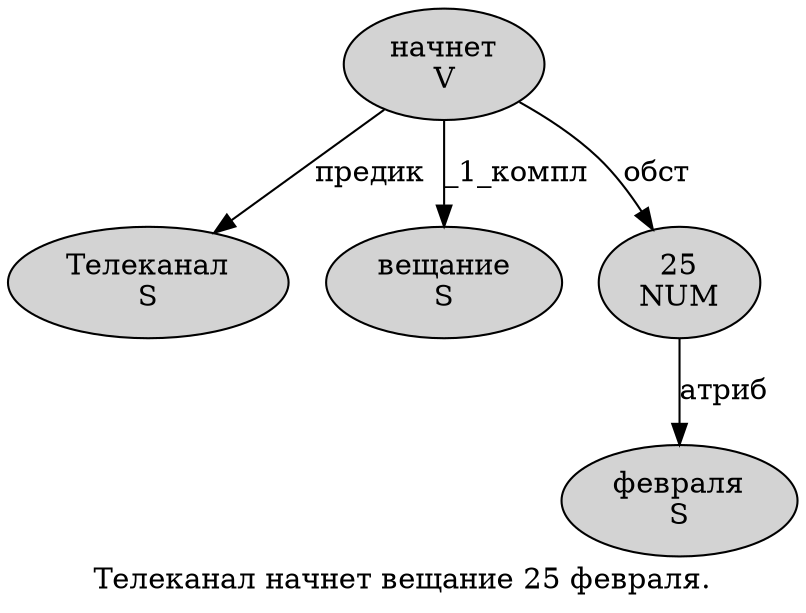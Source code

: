 digraph SENTENCE_840 {
	graph [label="Телеканал начнет вещание 25 февраля."]
	node [style=filled]
		0 [label="Телеканал
S" color="" fillcolor=lightgray penwidth=1 shape=ellipse]
		1 [label="начнет
V" color="" fillcolor=lightgray penwidth=1 shape=ellipse]
		2 [label="вещание
S" color="" fillcolor=lightgray penwidth=1 shape=ellipse]
		3 [label="25
NUM" color="" fillcolor=lightgray penwidth=1 shape=ellipse]
		4 [label="февраля
S" color="" fillcolor=lightgray penwidth=1 shape=ellipse]
			3 -> 4 [label="атриб"]
			1 -> 0 [label="предик"]
			1 -> 2 [label="_1_компл"]
			1 -> 3 [label="обст"]
}